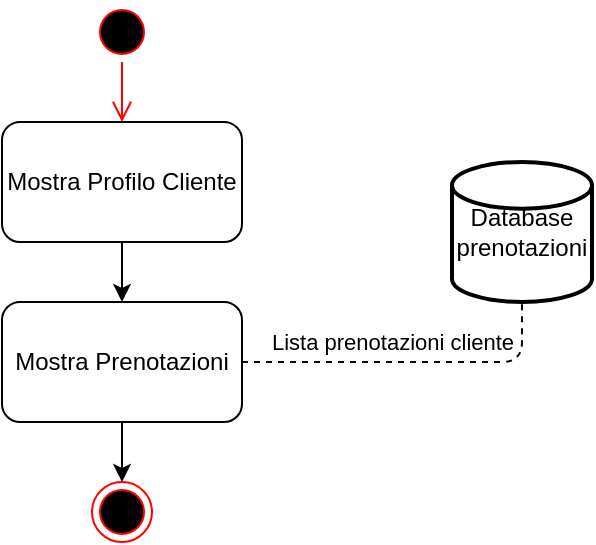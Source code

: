 <mxfile version="14.6.13" type="device"><diagram name="Page-1" id="e7e014a7-5840-1c2e-5031-d8a46d1fe8dd"><mxGraphModel dx="946" dy="598" grid="1" gridSize="10" guides="1" tooltips="1" connect="1" arrows="1" fold="1" page="1" pageScale="1" pageWidth="1169" pageHeight="826" background="none" math="0" shadow="0"><root><mxCell id="0"/><mxCell id="1" parent="0"/><mxCell id="4mrAA1rjztxwVx0dFpDi-41" value="" style="ellipse;html=1;shape=startState;fillColor=#000000;strokeColor=#ff0000;" parent="1" vertex="1"><mxGeometry x="430" y="270" width="30" height="30" as="geometry"/></mxCell><mxCell id="4mrAA1rjztxwVx0dFpDi-42" value="" style="edgeStyle=orthogonalEdgeStyle;html=1;verticalAlign=bottom;endArrow=open;endSize=8;strokeColor=#ff0000;" parent="1" source="4mrAA1rjztxwVx0dFpDi-41" edge="1"><mxGeometry relative="1" as="geometry"><mxPoint x="445" y="330" as="targetPoint"/></mxGeometry></mxCell><mxCell id="4mrAA1rjztxwVx0dFpDi-45" value="" style="edgeStyle=orthogonalEdgeStyle;rounded=0;orthogonalLoop=1;jettySize=auto;html=1;" parent="1" source="4mrAA1rjztxwVx0dFpDi-43" target="4mrAA1rjztxwVx0dFpDi-44" edge="1"><mxGeometry relative="1" as="geometry"/></mxCell><mxCell id="4mrAA1rjztxwVx0dFpDi-43" value="Mostra Profilo Cliente" style="rounded=1;whiteSpace=wrap;html=1;" parent="1" vertex="1"><mxGeometry x="385" y="330" width="120" height="60" as="geometry"/></mxCell><mxCell id="4mrAA1rjztxwVx0dFpDi-49" value="" style="edgeStyle=orthogonalEdgeStyle;rounded=0;orthogonalLoop=1;jettySize=auto;html=1;" parent="1" source="4mrAA1rjztxwVx0dFpDi-44" edge="1"><mxGeometry relative="1" as="geometry"><mxPoint x="445" y="510" as="targetPoint"/></mxGeometry></mxCell><mxCell id="4mrAA1rjztxwVx0dFpDi-44" value="Mostra Prenotazioni" style="rounded=1;whiteSpace=wrap;html=1;" parent="1" vertex="1"><mxGeometry x="385" y="420" width="120" height="60" as="geometry"/></mxCell><mxCell id="4mrAA1rjztxwVx0dFpDi-50" value="" style="ellipse;html=1;shape=endState;fillColor=#000000;strokeColor=#ff0000;" parent="1" vertex="1"><mxGeometry x="430" y="510" width="30" height="30" as="geometry"/></mxCell><mxCell id="KZDooFrriPYE6Ofg6XgX-1" value="Database&lt;br&gt;prenotazioni" style="strokeWidth=2;html=1;shape=mxgraph.flowchart.database;whiteSpace=wrap;" vertex="1" parent="1"><mxGeometry x="610" y="350" width="70" height="70" as="geometry"/></mxCell><mxCell id="KZDooFrriPYE6Ofg6XgX-3" value="" style="endArrow=none;dashed=1;html=1;exitX=1;exitY=0.5;exitDx=0;exitDy=0;entryX=0.5;entryY=1;entryDx=0;entryDy=0;entryPerimeter=0;" edge="1" parent="1" source="4mrAA1rjztxwVx0dFpDi-44" target="KZDooFrriPYE6Ofg6XgX-1"><mxGeometry width="50" height="50" relative="1" as="geometry"><mxPoint x="460" y="440" as="sourcePoint"/><mxPoint x="510" y="390" as="targetPoint"/><Array as="points"><mxPoint x="645" y="450"/></Array></mxGeometry></mxCell><mxCell id="KZDooFrriPYE6Ofg6XgX-4" value="Lista prenotazioni cliente" style="edgeLabel;html=1;align=center;verticalAlign=middle;resizable=0;points=[];" vertex="1" connectable="0" parent="KZDooFrriPYE6Ofg6XgX-3"><mxGeometry x="0.106" y="-1" relative="1" as="geometry"><mxPoint x="-19" y="-11" as="offset"/></mxGeometry></mxCell></root></mxGraphModel></diagram></mxfile>